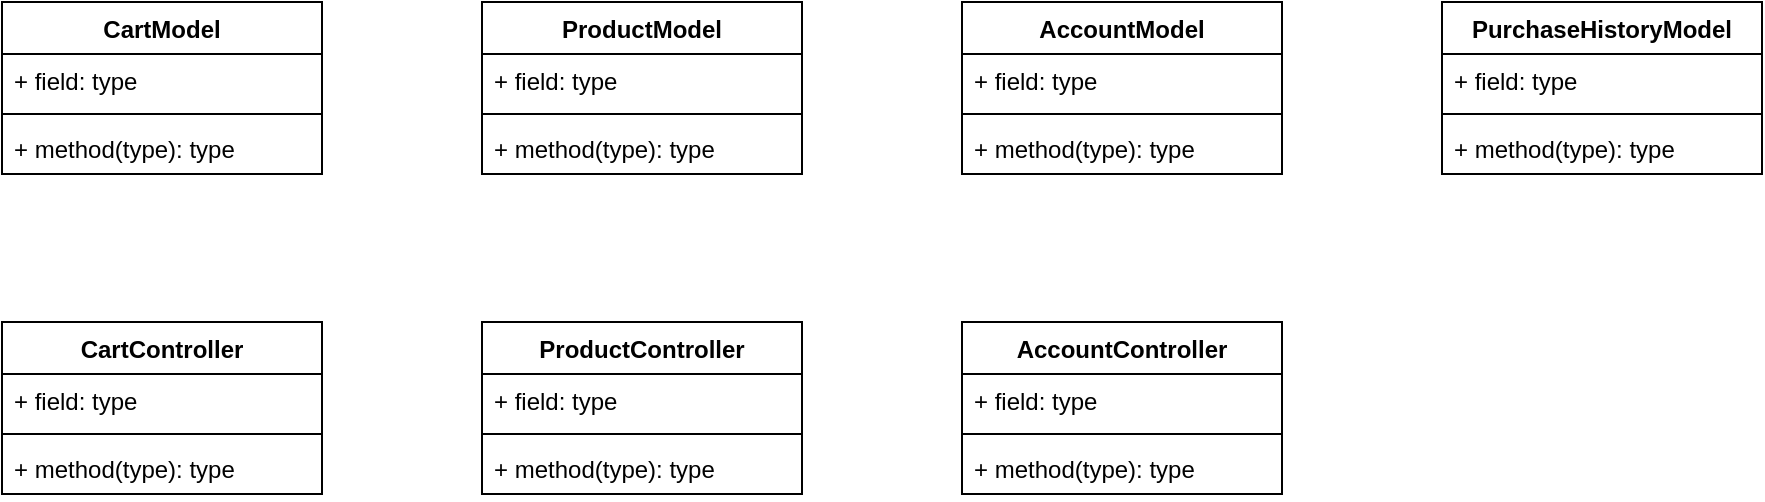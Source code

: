 <mxfile version="16.5.1" type="device"><diagram id="iHKMIQWXNUHumOlA1VqT" name="Page-1"><mxGraphModel dx="958" dy="787" grid="1" gridSize="10" guides="1" tooltips="1" connect="1" arrows="1" fold="1" page="1" pageScale="1" pageWidth="850" pageHeight="1100" math="0" shadow="0"><root><mxCell id="0"/><mxCell id="1" parent="0"/><mxCell id="gUh8i_VwvwUJNWOZ8tHj-1" value="ProductController" style="swimlane;fontStyle=1;align=center;verticalAlign=top;childLayout=stackLayout;horizontal=1;startSize=26;horizontalStack=0;resizeParent=1;resizeParentMax=0;resizeLast=0;collapsible=1;marginBottom=0;" vertex="1" parent="1"><mxGeometry x="280" y="240" width="160" height="86" as="geometry"/></mxCell><mxCell id="gUh8i_VwvwUJNWOZ8tHj-2" value="+ field: type" style="text;strokeColor=none;fillColor=none;align=left;verticalAlign=top;spacingLeft=4;spacingRight=4;overflow=hidden;rotatable=0;points=[[0,0.5],[1,0.5]];portConstraint=eastwest;" vertex="1" parent="gUh8i_VwvwUJNWOZ8tHj-1"><mxGeometry y="26" width="160" height="26" as="geometry"/></mxCell><mxCell id="gUh8i_VwvwUJNWOZ8tHj-3" value="" style="line;strokeWidth=1;fillColor=none;align=left;verticalAlign=middle;spacingTop=-1;spacingLeft=3;spacingRight=3;rotatable=0;labelPosition=right;points=[];portConstraint=eastwest;" vertex="1" parent="gUh8i_VwvwUJNWOZ8tHj-1"><mxGeometry y="52" width="160" height="8" as="geometry"/></mxCell><mxCell id="gUh8i_VwvwUJNWOZ8tHj-4" value="+ method(type): type" style="text;strokeColor=none;fillColor=none;align=left;verticalAlign=top;spacingLeft=4;spacingRight=4;overflow=hidden;rotatable=0;points=[[0,0.5],[1,0.5]];portConstraint=eastwest;" vertex="1" parent="gUh8i_VwvwUJNWOZ8tHj-1"><mxGeometry y="60" width="160" height="26" as="geometry"/></mxCell><mxCell id="gUh8i_VwvwUJNWOZ8tHj-13" value="CartController" style="swimlane;fontStyle=1;align=center;verticalAlign=top;childLayout=stackLayout;horizontal=1;startSize=26;horizontalStack=0;resizeParent=1;resizeParentMax=0;resizeLast=0;collapsible=1;marginBottom=0;" vertex="1" parent="1"><mxGeometry x="40" y="240" width="160" height="86" as="geometry"/></mxCell><mxCell id="gUh8i_VwvwUJNWOZ8tHj-14" value="+ field: type" style="text;strokeColor=none;fillColor=none;align=left;verticalAlign=top;spacingLeft=4;spacingRight=4;overflow=hidden;rotatable=0;points=[[0,0.5],[1,0.5]];portConstraint=eastwest;" vertex="1" parent="gUh8i_VwvwUJNWOZ8tHj-13"><mxGeometry y="26" width="160" height="26" as="geometry"/></mxCell><mxCell id="gUh8i_VwvwUJNWOZ8tHj-15" value="" style="line;strokeWidth=1;fillColor=none;align=left;verticalAlign=middle;spacingTop=-1;spacingLeft=3;spacingRight=3;rotatable=0;labelPosition=right;points=[];portConstraint=eastwest;" vertex="1" parent="gUh8i_VwvwUJNWOZ8tHj-13"><mxGeometry y="52" width="160" height="8" as="geometry"/></mxCell><mxCell id="gUh8i_VwvwUJNWOZ8tHj-16" value="+ method(type): type" style="text;strokeColor=none;fillColor=none;align=left;verticalAlign=top;spacingLeft=4;spacingRight=4;overflow=hidden;rotatable=0;points=[[0,0.5],[1,0.5]];portConstraint=eastwest;" vertex="1" parent="gUh8i_VwvwUJNWOZ8tHj-13"><mxGeometry y="60" width="160" height="26" as="geometry"/></mxCell><mxCell id="gUh8i_VwvwUJNWOZ8tHj-17" value="ProductModel" style="swimlane;fontStyle=1;align=center;verticalAlign=top;childLayout=stackLayout;horizontal=1;startSize=26;horizontalStack=0;resizeParent=1;resizeParentMax=0;resizeLast=0;collapsible=1;marginBottom=0;" vertex="1" parent="1"><mxGeometry x="280" y="80" width="160" height="86" as="geometry"/></mxCell><mxCell id="gUh8i_VwvwUJNWOZ8tHj-18" value="+ field: type" style="text;strokeColor=none;fillColor=none;align=left;verticalAlign=top;spacingLeft=4;spacingRight=4;overflow=hidden;rotatable=0;points=[[0,0.5],[1,0.5]];portConstraint=eastwest;" vertex="1" parent="gUh8i_VwvwUJNWOZ8tHj-17"><mxGeometry y="26" width="160" height="26" as="geometry"/></mxCell><mxCell id="gUh8i_VwvwUJNWOZ8tHj-19" value="" style="line;strokeWidth=1;fillColor=none;align=left;verticalAlign=middle;spacingTop=-1;spacingLeft=3;spacingRight=3;rotatable=0;labelPosition=right;points=[];portConstraint=eastwest;" vertex="1" parent="gUh8i_VwvwUJNWOZ8tHj-17"><mxGeometry y="52" width="160" height="8" as="geometry"/></mxCell><mxCell id="gUh8i_VwvwUJNWOZ8tHj-20" value="+ method(type): type" style="text;strokeColor=none;fillColor=none;align=left;verticalAlign=top;spacingLeft=4;spacingRight=4;overflow=hidden;rotatable=0;points=[[0,0.5],[1,0.5]];portConstraint=eastwest;" vertex="1" parent="gUh8i_VwvwUJNWOZ8tHj-17"><mxGeometry y="60" width="160" height="26" as="geometry"/></mxCell><mxCell id="gUh8i_VwvwUJNWOZ8tHj-21" value="CartModel" style="swimlane;fontStyle=1;align=center;verticalAlign=top;childLayout=stackLayout;horizontal=1;startSize=26;horizontalStack=0;resizeParent=1;resizeParentMax=0;resizeLast=0;collapsible=1;marginBottom=0;" vertex="1" parent="1"><mxGeometry x="40" y="80" width="160" height="86" as="geometry"/></mxCell><mxCell id="gUh8i_VwvwUJNWOZ8tHj-22" value="+ field: type" style="text;strokeColor=none;fillColor=none;align=left;verticalAlign=top;spacingLeft=4;spacingRight=4;overflow=hidden;rotatable=0;points=[[0,0.5],[1,0.5]];portConstraint=eastwest;" vertex="1" parent="gUh8i_VwvwUJNWOZ8tHj-21"><mxGeometry y="26" width="160" height="26" as="geometry"/></mxCell><mxCell id="gUh8i_VwvwUJNWOZ8tHj-23" value="" style="line;strokeWidth=1;fillColor=none;align=left;verticalAlign=middle;spacingTop=-1;spacingLeft=3;spacingRight=3;rotatable=0;labelPosition=right;points=[];portConstraint=eastwest;" vertex="1" parent="gUh8i_VwvwUJNWOZ8tHj-21"><mxGeometry y="52" width="160" height="8" as="geometry"/></mxCell><mxCell id="gUh8i_VwvwUJNWOZ8tHj-24" value="+ method(type): type" style="text;strokeColor=none;fillColor=none;align=left;verticalAlign=top;spacingLeft=4;spacingRight=4;overflow=hidden;rotatable=0;points=[[0,0.5],[1,0.5]];portConstraint=eastwest;" vertex="1" parent="gUh8i_VwvwUJNWOZ8tHj-21"><mxGeometry y="60" width="160" height="26" as="geometry"/></mxCell><mxCell id="gUh8i_VwvwUJNWOZ8tHj-25" value="AccountModel" style="swimlane;fontStyle=1;align=center;verticalAlign=top;childLayout=stackLayout;horizontal=1;startSize=26;horizontalStack=0;resizeParent=1;resizeParentMax=0;resizeLast=0;collapsible=1;marginBottom=0;" vertex="1" parent="1"><mxGeometry x="520" y="80" width="160" height="86" as="geometry"/></mxCell><mxCell id="gUh8i_VwvwUJNWOZ8tHj-26" value="+ field: type" style="text;strokeColor=none;fillColor=none;align=left;verticalAlign=top;spacingLeft=4;spacingRight=4;overflow=hidden;rotatable=0;points=[[0,0.5],[1,0.5]];portConstraint=eastwest;" vertex="1" parent="gUh8i_VwvwUJNWOZ8tHj-25"><mxGeometry y="26" width="160" height="26" as="geometry"/></mxCell><mxCell id="gUh8i_VwvwUJNWOZ8tHj-27" value="" style="line;strokeWidth=1;fillColor=none;align=left;verticalAlign=middle;spacingTop=-1;spacingLeft=3;spacingRight=3;rotatable=0;labelPosition=right;points=[];portConstraint=eastwest;" vertex="1" parent="gUh8i_VwvwUJNWOZ8tHj-25"><mxGeometry y="52" width="160" height="8" as="geometry"/></mxCell><mxCell id="gUh8i_VwvwUJNWOZ8tHj-28" value="+ method(type): type" style="text;strokeColor=none;fillColor=none;align=left;verticalAlign=top;spacingLeft=4;spacingRight=4;overflow=hidden;rotatable=0;points=[[0,0.5],[1,0.5]];portConstraint=eastwest;" vertex="1" parent="gUh8i_VwvwUJNWOZ8tHj-25"><mxGeometry y="60" width="160" height="26" as="geometry"/></mxCell><mxCell id="gUh8i_VwvwUJNWOZ8tHj-29" value="AccountController" style="swimlane;fontStyle=1;align=center;verticalAlign=top;childLayout=stackLayout;horizontal=1;startSize=26;horizontalStack=0;resizeParent=1;resizeParentMax=0;resizeLast=0;collapsible=1;marginBottom=0;" vertex="1" parent="1"><mxGeometry x="520" y="240" width="160" height="86" as="geometry"/></mxCell><mxCell id="gUh8i_VwvwUJNWOZ8tHj-30" value="+ field: type" style="text;strokeColor=none;fillColor=none;align=left;verticalAlign=top;spacingLeft=4;spacingRight=4;overflow=hidden;rotatable=0;points=[[0,0.5],[1,0.5]];portConstraint=eastwest;" vertex="1" parent="gUh8i_VwvwUJNWOZ8tHj-29"><mxGeometry y="26" width="160" height="26" as="geometry"/></mxCell><mxCell id="gUh8i_VwvwUJNWOZ8tHj-31" value="" style="line;strokeWidth=1;fillColor=none;align=left;verticalAlign=middle;spacingTop=-1;spacingLeft=3;spacingRight=3;rotatable=0;labelPosition=right;points=[];portConstraint=eastwest;" vertex="1" parent="gUh8i_VwvwUJNWOZ8tHj-29"><mxGeometry y="52" width="160" height="8" as="geometry"/></mxCell><mxCell id="gUh8i_VwvwUJNWOZ8tHj-32" value="+ method(type): type" style="text;strokeColor=none;fillColor=none;align=left;verticalAlign=top;spacingLeft=4;spacingRight=4;overflow=hidden;rotatable=0;points=[[0,0.5],[1,0.5]];portConstraint=eastwest;" vertex="1" parent="gUh8i_VwvwUJNWOZ8tHj-29"><mxGeometry y="60" width="160" height="26" as="geometry"/></mxCell><mxCell id="gUh8i_VwvwUJNWOZ8tHj-33" value="PurchaseHistoryModel" style="swimlane;fontStyle=1;align=center;verticalAlign=top;childLayout=stackLayout;horizontal=1;startSize=26;horizontalStack=0;resizeParent=1;resizeParentMax=0;resizeLast=0;collapsible=1;marginBottom=0;" vertex="1" parent="1"><mxGeometry x="760" y="80" width="160" height="86" as="geometry"/></mxCell><mxCell id="gUh8i_VwvwUJNWOZ8tHj-34" value="+ field: type" style="text;strokeColor=none;fillColor=none;align=left;verticalAlign=top;spacingLeft=4;spacingRight=4;overflow=hidden;rotatable=0;points=[[0,0.5],[1,0.5]];portConstraint=eastwest;" vertex="1" parent="gUh8i_VwvwUJNWOZ8tHj-33"><mxGeometry y="26" width="160" height="26" as="geometry"/></mxCell><mxCell id="gUh8i_VwvwUJNWOZ8tHj-35" value="" style="line;strokeWidth=1;fillColor=none;align=left;verticalAlign=middle;spacingTop=-1;spacingLeft=3;spacingRight=3;rotatable=0;labelPosition=right;points=[];portConstraint=eastwest;" vertex="1" parent="gUh8i_VwvwUJNWOZ8tHj-33"><mxGeometry y="52" width="160" height="8" as="geometry"/></mxCell><mxCell id="gUh8i_VwvwUJNWOZ8tHj-36" value="+ method(type): type" style="text;strokeColor=none;fillColor=none;align=left;verticalAlign=top;spacingLeft=4;spacingRight=4;overflow=hidden;rotatable=0;points=[[0,0.5],[1,0.5]];portConstraint=eastwest;" vertex="1" parent="gUh8i_VwvwUJNWOZ8tHj-33"><mxGeometry y="60" width="160" height="26" as="geometry"/></mxCell></root></mxGraphModel></diagram></mxfile>